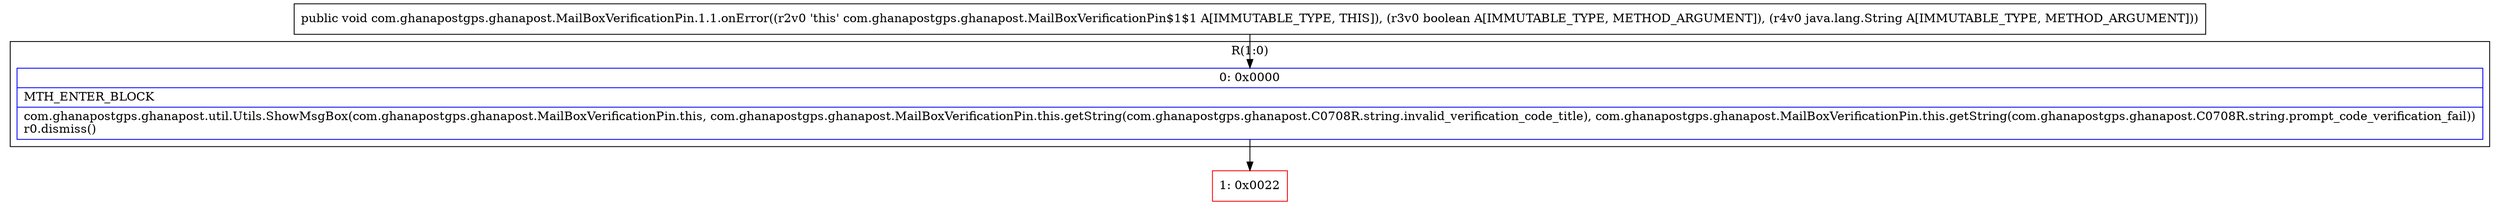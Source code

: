 digraph "CFG forcom.ghanapostgps.ghanapost.MailBoxVerificationPin.1.1.onError(ZLjava\/lang\/String;)V" {
subgraph cluster_Region_2133139828 {
label = "R(1:0)";
node [shape=record,color=blue];
Node_0 [shape=record,label="{0\:\ 0x0000|MTH_ENTER_BLOCK\l|com.ghanapostgps.ghanapost.util.Utils.ShowMsgBox(com.ghanapostgps.ghanapost.MailBoxVerificationPin.this, com.ghanapostgps.ghanapost.MailBoxVerificationPin.this.getString(com.ghanapostgps.ghanapost.C0708R.string.invalid_verification_code_title), com.ghanapostgps.ghanapost.MailBoxVerificationPin.this.getString(com.ghanapostgps.ghanapost.C0708R.string.prompt_code_verification_fail))\lr0.dismiss()\l}"];
}
Node_1 [shape=record,color=red,label="{1\:\ 0x0022}"];
MethodNode[shape=record,label="{public void com.ghanapostgps.ghanapost.MailBoxVerificationPin.1.1.onError((r2v0 'this' com.ghanapostgps.ghanapost.MailBoxVerificationPin$1$1 A[IMMUTABLE_TYPE, THIS]), (r3v0 boolean A[IMMUTABLE_TYPE, METHOD_ARGUMENT]), (r4v0 java.lang.String A[IMMUTABLE_TYPE, METHOD_ARGUMENT])) }"];
MethodNode -> Node_0;
Node_0 -> Node_1;
}

